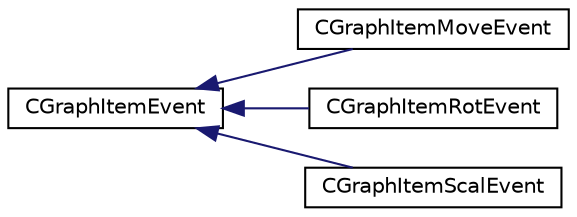 digraph "类继承关系图"
{
  edge [fontname="Helvetica",fontsize="10",labelfontname="Helvetica",labelfontsize="10"];
  node [fontname="Helvetica",fontsize="10",shape=record];
  rankdir="LR";
  Node0 [label="CGraphItemEvent",height=0.2,width=0.4,color="black", fillcolor="white", style="filled",URL="$class_c_graph_item_event.html"];
  Node0 -> Node1 [dir="back",color="midnightblue",fontsize="10",style="solid",fontname="Helvetica"];
  Node1 [label="CGraphItemMoveEvent",height=0.2,width=0.4,color="black", fillcolor="white", style="filled",URL="$class_c_graph_item_move_event.html",tooltip="CGraphItemMoveEvent 图元移动事件 "];
  Node0 -> Node2 [dir="back",color="midnightblue",fontsize="10",style="solid",fontname="Helvetica"];
  Node2 [label="CGraphItemRotEvent",height=0.2,width=0.4,color="black", fillcolor="white", style="filled",URL="$class_c_graph_item_rot_event.html",tooltip="CGraphItemMoveEvent 图元旋转事件 "];
  Node0 -> Node3 [dir="back",color="midnightblue",fontsize="10",style="solid",fontname="Helvetica"];
  Node3 [label="CGraphItemScalEvent",height=0.2,width=0.4,color="black", fillcolor="white", style="filled",URL="$class_c_graph_item_scal_event.html",tooltip="CGraphItemMoveEvent 图元缩放调整事件 "];
}
